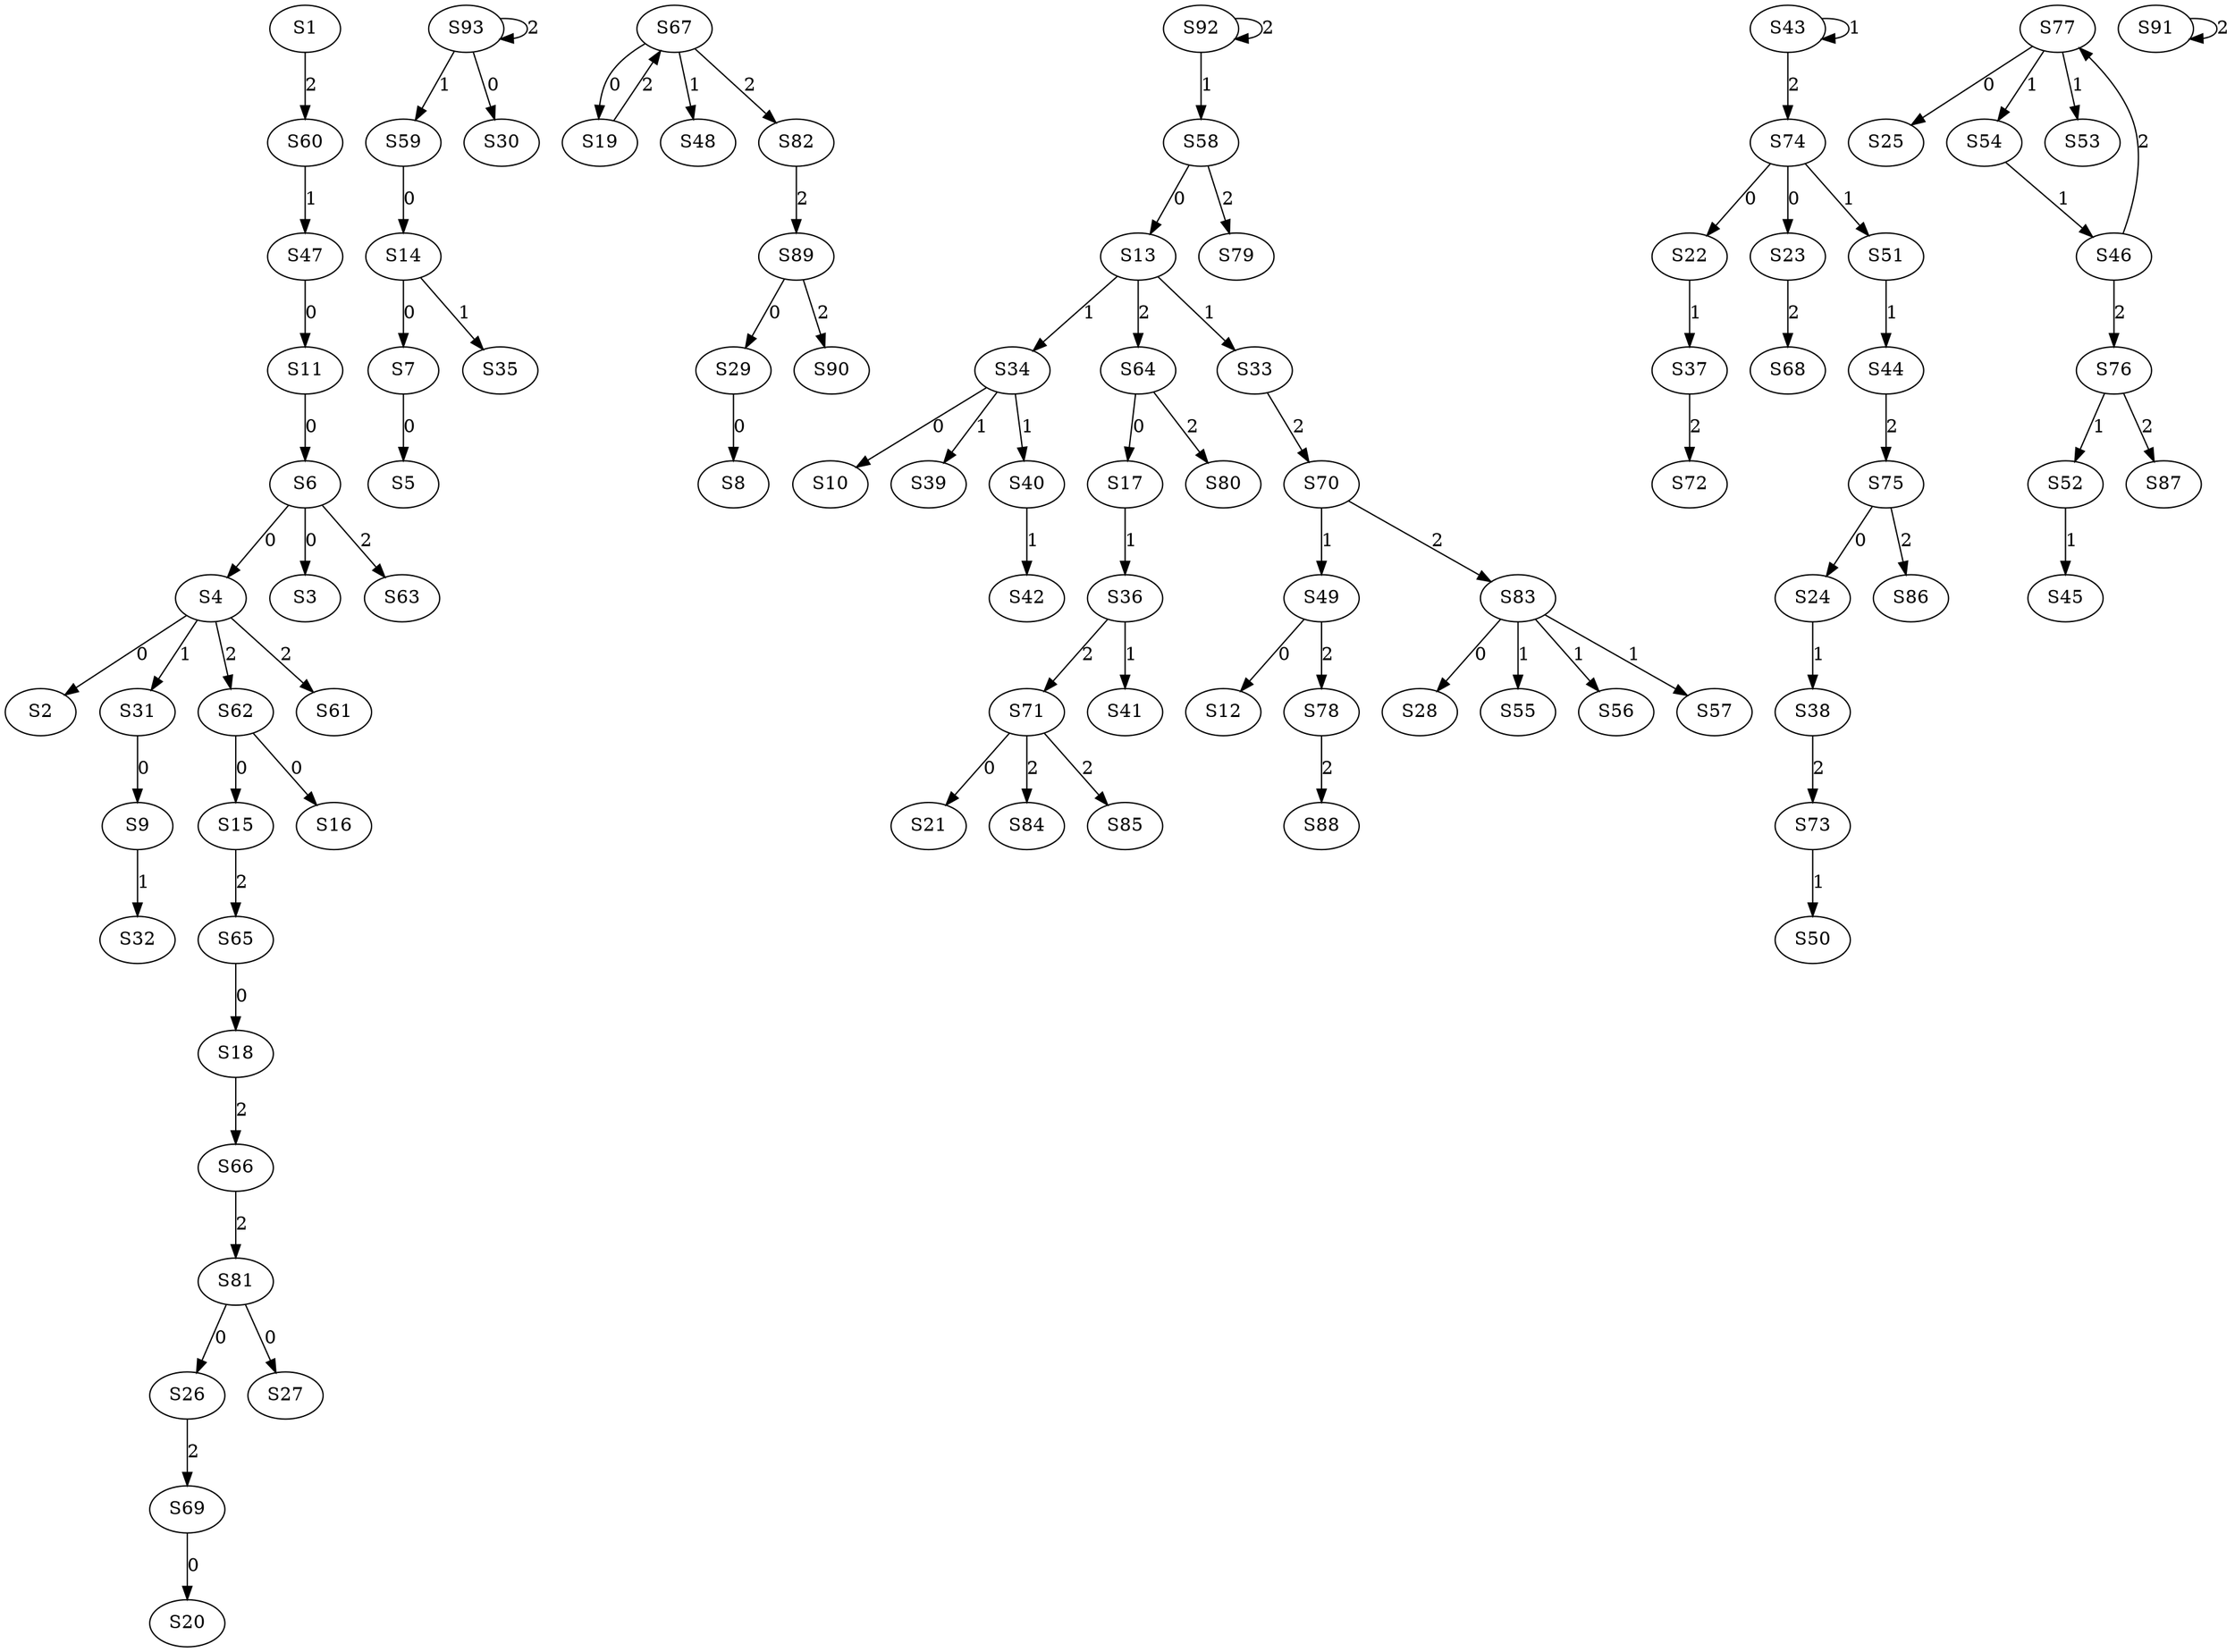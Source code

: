 strict digraph {
	S4 -> S2 [ label = 0 ];
	S6 -> S3 [ label = 0 ];
	S6 -> S4 [ label = 0 ];
	S7 -> S5 [ label = 0 ];
	S11 -> S6 [ label = 0 ];
	S14 -> S7 [ label = 0 ];
	S29 -> S8 [ label = 0 ];
	S31 -> S9 [ label = 0 ];
	S34 -> S10 [ label = 0 ];
	S47 -> S11 [ label = 0 ];
	S49 -> S12 [ label = 0 ];
	S58 -> S13 [ label = 0 ];
	S59 -> S14 [ label = 0 ];
	S62 -> S15 [ label = 0 ];
	S62 -> S16 [ label = 0 ];
	S64 -> S17 [ label = 0 ];
	S65 -> S18 [ label = 0 ];
	S67 -> S19 [ label = 0 ];
	S69 -> S20 [ label = 0 ];
	S71 -> S21 [ label = 0 ];
	S74 -> S22 [ label = 0 ];
	S74 -> S23 [ label = 0 ];
	S75 -> S24 [ label = 0 ];
	S77 -> S25 [ label = 0 ];
	S81 -> S26 [ label = 0 ];
	S81 -> S27 [ label = 0 ];
	S83 -> S28 [ label = 0 ];
	S89 -> S29 [ label = 0 ];
	S93 -> S30 [ label = 0 ];
	S4 -> S31 [ label = 1 ];
	S9 -> S32 [ label = 1 ];
	S13 -> S33 [ label = 1 ];
	S13 -> S34 [ label = 1 ];
	S14 -> S35 [ label = 1 ];
	S17 -> S36 [ label = 1 ];
	S22 -> S37 [ label = 1 ];
	S24 -> S38 [ label = 1 ];
	S34 -> S39 [ label = 1 ];
	S34 -> S40 [ label = 1 ];
	S36 -> S41 [ label = 1 ];
	S40 -> S42 [ label = 1 ];
	S43 -> S43 [ label = 1 ];
	S51 -> S44 [ label = 1 ];
	S52 -> S45 [ label = 1 ];
	S54 -> S46 [ label = 1 ];
	S60 -> S47 [ label = 1 ];
	S67 -> S48 [ label = 1 ];
	S70 -> S49 [ label = 1 ];
	S73 -> S50 [ label = 1 ];
	S74 -> S51 [ label = 1 ];
	S76 -> S52 [ label = 1 ];
	S77 -> S53 [ label = 1 ];
	S77 -> S54 [ label = 1 ];
	S83 -> S55 [ label = 1 ];
	S83 -> S56 [ label = 1 ];
	S83 -> S57 [ label = 1 ];
	S92 -> S58 [ label = 1 ];
	S93 -> S59 [ label = 1 ];
	S1 -> S60 [ label = 2 ];
	S4 -> S61 [ label = 2 ];
	S4 -> S62 [ label = 2 ];
	S6 -> S63 [ label = 2 ];
	S13 -> S64 [ label = 2 ];
	S15 -> S65 [ label = 2 ];
	S18 -> S66 [ label = 2 ];
	S19 -> S67 [ label = 2 ];
	S23 -> S68 [ label = 2 ];
	S26 -> S69 [ label = 2 ];
	S33 -> S70 [ label = 2 ];
	S36 -> S71 [ label = 2 ];
	S37 -> S72 [ label = 2 ];
	S38 -> S73 [ label = 2 ];
	S43 -> S74 [ label = 2 ];
	S44 -> S75 [ label = 2 ];
	S46 -> S76 [ label = 2 ];
	S46 -> S77 [ label = 2 ];
	S49 -> S78 [ label = 2 ];
	S58 -> S79 [ label = 2 ];
	S64 -> S80 [ label = 2 ];
	S66 -> S81 [ label = 2 ];
	S67 -> S82 [ label = 2 ];
	S70 -> S83 [ label = 2 ];
	S71 -> S84 [ label = 2 ];
	S71 -> S85 [ label = 2 ];
	S75 -> S86 [ label = 2 ];
	S76 -> S87 [ label = 2 ];
	S78 -> S88 [ label = 2 ];
	S82 -> S89 [ label = 2 ];
	S89 -> S90 [ label = 2 ];
	S91 -> S91 [ label = 2 ];
	S92 -> S92 [ label = 2 ];
	S93 -> S93 [ label = 2 ];
}